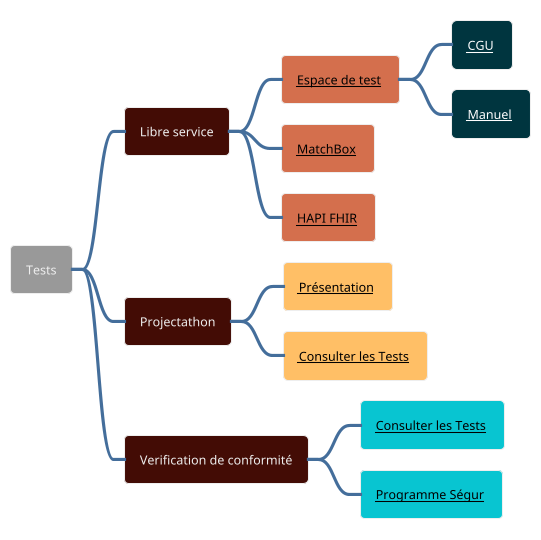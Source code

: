 @startmindmap
<style>
.black {
  HyperlinkColor #000000
}
.white {
  HyperlinkColor #FFFFFF
}
</style>


!theme spacelab
* Tests

**[#430C05] Libre service
***[#D46F4D] <color:blue>[[https://interop.esante.gouv.fr/ Espace de test]]</color> <<black>>
****[#00353F] [[https://esante.gouv.fr/sites/default/files/media_entity/documents/CGU_espace_de_tests_v1.1.pdf CGU]] <<white>>
****[#00353F] [[https://industriels.esante.gouv.fr/sites/default/files/media/document/manuel_gazelle_evs%20V0.3_1.pdf Manuel]] <<white>>
***[#D46F4D] [[https://interop.esante.gouv.fr/matchboxv4/#/validate MatchBox]] <<black>>
***[#D46F4D] [[https://github.com/ansforge/FIG_ans-ig-sample/wiki/Valider-une-ressource-contre-un-profil HAPI FHIR]] <<black>>

**[#430C05] Projectathon
***[#FFBF66] [[https://industriels.esante.gouv.fr/produits-et-services/ci-sis-cadre-d-interoperabilite-des-systemes-d-information-de-sante/projectathon-interoperabilite Présentation]] <<black>>
***[#FFBF66] [[https://interop.esante.gouv.fr/gazelle/testing/testsDefinition/testsList.seam?testType=2&testStatus=1 Consulter les Tests]] <<black>>

**[#430C05] Verification de conformité
***[#08C5D1] [[https://interop.esante.gouv.fr/gazelle/testing/testsDefinition/testsList.seam?testType=5&testStatus=1 Consulter les Tests]] <<black>>
***[#08C5D1] [[https://industriels.esante.gouv.fr/segur-du-numerique-en-sante/toutes-les-ressources-du-segur Programme Ségur]] <<black>>
@endmindmap 
